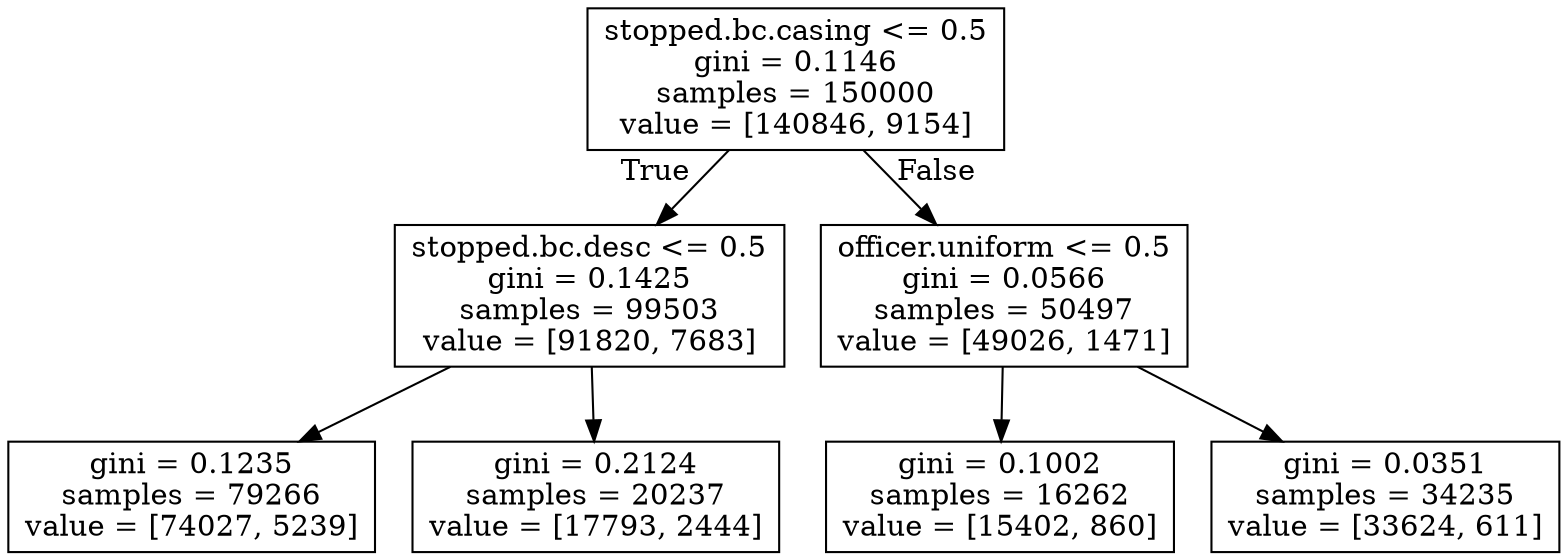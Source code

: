 digraph Tree {
node [shape=box] ;
0 [label="stopped.bc.casing <= 0.5\ngini = 0.1146\nsamples = 150000\nvalue = [140846, 9154]"] ;
1 [label="stopped.bc.desc <= 0.5\ngini = 0.1425\nsamples = 99503\nvalue = [91820, 7683]"] ;
0 -> 1 [labeldistance=2.5, labelangle=45, headlabel="True"] ;
2 [label="gini = 0.1235\nsamples = 79266\nvalue = [74027, 5239]"] ;
1 -> 2 ;
3 [label="gini = 0.2124\nsamples = 20237\nvalue = [17793, 2444]"] ;
1 -> 3 ;
4 [label="officer.uniform <= 0.5\ngini = 0.0566\nsamples = 50497\nvalue = [49026, 1471]"] ;
0 -> 4 [labeldistance=2.5, labelangle=-45, headlabel="False"] ;
5 [label="gini = 0.1002\nsamples = 16262\nvalue = [15402, 860]"] ;
4 -> 5 ;
6 [label="gini = 0.0351\nsamples = 34235\nvalue = [33624, 611]"] ;
4 -> 6 ;
}